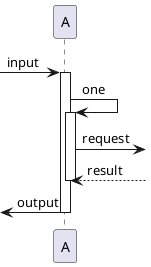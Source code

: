 @startuml

participant A as A

[-> A : input
activate A
A->A: one
activate A
A->] : request

A<--] : result
deactivate A

[<- A : output
deactivate A

@enduml